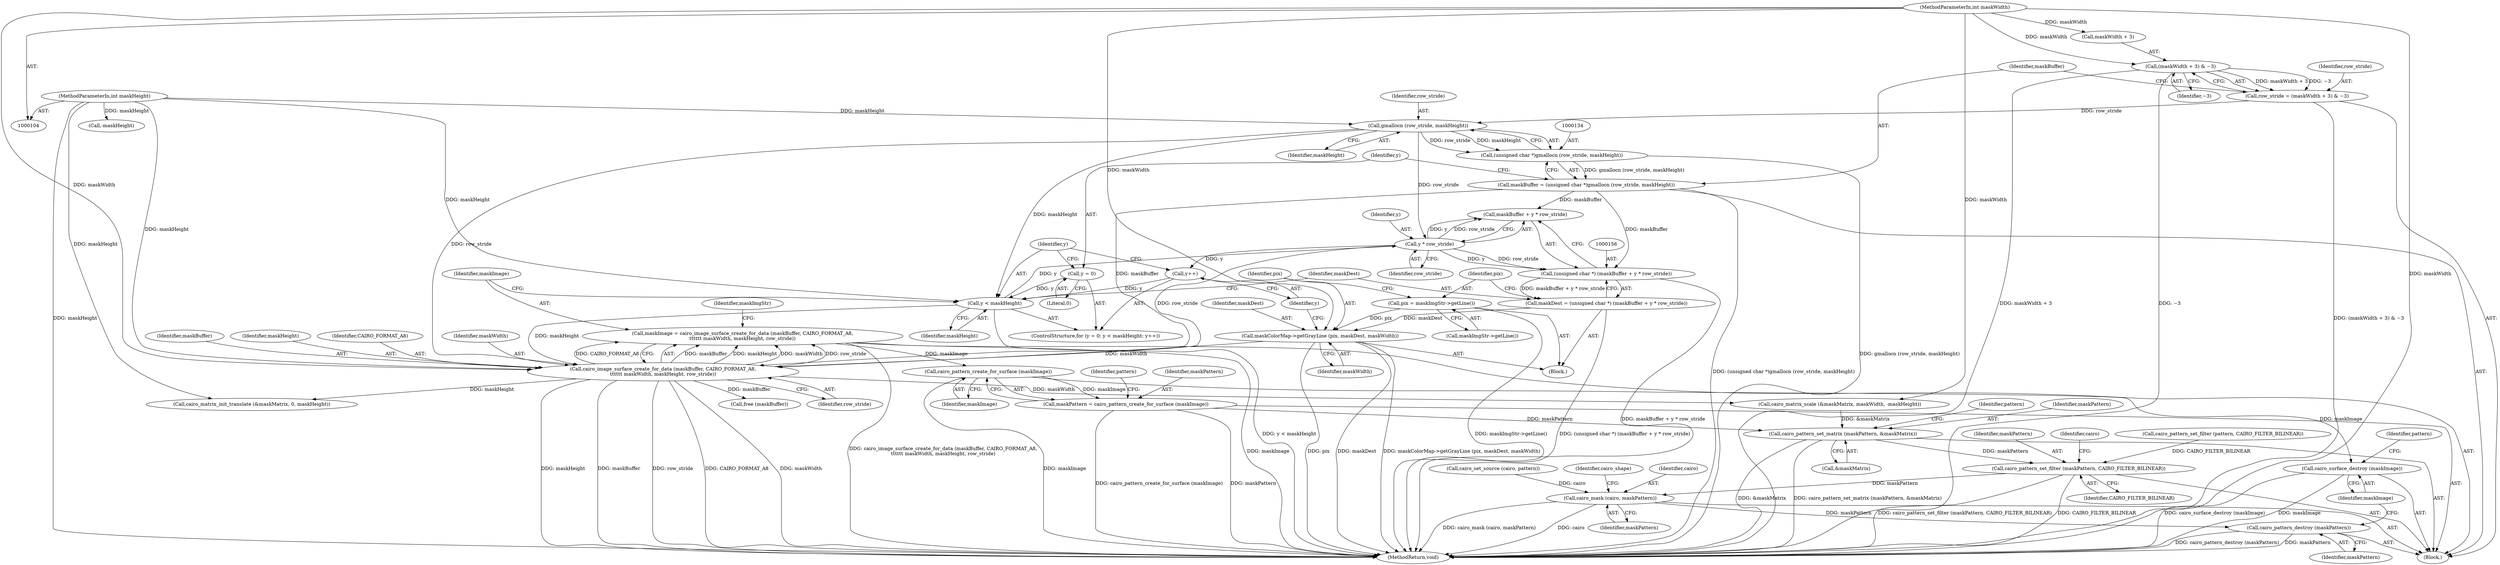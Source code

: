digraph "0_poppler_7b2d314a61fd0e12f47c62996cb49ec0d1ba747a_3@API" {
"1000266" [label="(Call,cairo_pattern_create_for_surface (maskImage))"];
"1000169" [label="(Call,maskImage = cairo_image_surface_create_for_data (maskBuffer, CAIRO_FORMAT_A8,\n\t\t\t\t\t\t maskWidth, maskHeight, row_stride))"];
"1000171" [label="(Call,cairo_image_surface_create_for_data (maskBuffer, CAIRO_FORMAT_A8,\n\t\t\t\t\t\t maskWidth, maskHeight, row_stride))"];
"1000131" [label="(Call,maskBuffer = (unsigned char *)gmallocn (row_stride, maskHeight))"];
"1000133" [label="(Call,(unsigned char *)gmallocn (row_stride, maskHeight))"];
"1000135" [label="(Call,gmallocn (row_stride, maskHeight))"];
"1000123" [label="(Call,row_stride = (maskWidth + 3) & ~3)"];
"1000125" [label="(Call,(maskWidth + 3) & ~3)"];
"1000112" [label="(MethodParameterIn,int maskWidth)"];
"1000113" [label="(MethodParameterIn,int maskHeight)"];
"1000165" [label="(Call,maskColorMap->getGrayLine (pix, maskDest, maskWidth))"];
"1000162" [label="(Call,pix = maskImgStr->getLine())"];
"1000153" [label="(Call,maskDest = (unsigned char *) (maskBuffer + y * row_stride))"];
"1000155" [label="(Call,(unsigned char *) (maskBuffer + y * row_stride))"];
"1000159" [label="(Call,y * row_stride)"];
"1000147" [label="(Call,y < maskHeight)"];
"1000150" [label="(Call,y++)"];
"1000144" [label="(Call,y = 0)"];
"1000264" [label="(Call,maskPattern = cairo_pattern_create_for_surface (maskImage))"];
"1000307" [label="(Call,cairo_pattern_set_matrix (maskPattern, &maskMatrix))"];
"1000314" [label="(Call,cairo_pattern_set_filter (maskPattern, CAIRO_FILTER_BILINEAR))"];
"1000320" [label="(Call,cairo_mask (cairo, maskPattern))"];
"1000334" [label="(Call,cairo_pattern_destroy (maskPattern))"];
"1000336" [label="(Call,cairo_surface_destroy (maskImage))"];
"1000159" [label="(Call,y * row_stride)"];
"1000137" [label="(Identifier,maskHeight)"];
"1000170" [label="(Identifier,maskImage)"];
"1000113" [label="(MethodParameterIn,int maskHeight)"];
"1000267" [label="(Identifier,maskImage)"];
"1000166" [label="(Identifier,pix)"];
"1000311" [label="(Call,cairo_pattern_set_filter (pattern, CAIRO_FILTER_BILINEAR))"];
"1000162" [label="(Call,pix = maskImgStr->getLine())"];
"1000178" [label="(Identifier,maskImgStr)"];
"1000174" [label="(Identifier,maskWidth)"];
"1000336" [label="(Call,cairo_surface_destroy (maskImage))"];
"1000169" [label="(Call,maskImage = cairo_image_surface_create_for_data (maskBuffer, CAIRO_FORMAT_A8,\n\t\t\t\t\t\t maskWidth, maskHeight, row_stride))"];
"1000112" [label="(MethodParameterIn,int maskWidth)"];
"1000153" [label="(Call,maskDest = (unsigned char *) (maskBuffer + y * row_stride))"];
"1000307" [label="(Call,cairo_pattern_set_matrix (maskPattern, &maskMatrix))"];
"1000320" [label="(Call,cairo_mask (cairo, maskPattern))"];
"1000163" [label="(Identifier,pix)"];
"1000151" [label="(Identifier,y)"];
"1000344" [label="(Call,free (maskBuffer))"];
"1000270" [label="(Identifier,pattern)"];
"1000147" [label="(Call,y < maskHeight)"];
"1000172" [label="(Identifier,maskBuffer)"];
"1000124" [label="(Identifier,row_stride)"];
"1000324" [label="(Identifier,cairo_shape)"];
"1000175" [label="(Identifier,maskHeight)"];
"1000131" [label="(Call,maskBuffer = (unsigned char *)gmallocn (row_stride, maskHeight))"];
"1000265" [label="(Identifier,maskPattern)"];
"1000123" [label="(Call,row_stride = (maskWidth + 3) & ~3)"];
"1000348" [label="(MethodReturn,void)"];
"1000322" [label="(Identifier,maskPattern)"];
"1000297" [label="(Call,cairo_matrix_scale (&maskMatrix, maskWidth, -maskHeight))"];
"1000266" [label="(Call,cairo_pattern_create_for_surface (maskImage))"];
"1000133" [label="(Call,(unsigned char *)gmallocn (row_stride, maskHeight))"];
"1000292" [label="(Call,cairo_matrix_init_translate (&maskMatrix, 0, maskHeight))"];
"1000126" [label="(Call,maskWidth + 3)"];
"1000164" [label="(Call,maskImgStr->getLine())"];
"1000160" [label="(Identifier,y)"];
"1000154" [label="(Identifier,maskDest)"];
"1000132" [label="(Identifier,maskBuffer)"];
"1000315" [label="(Identifier,maskPattern)"];
"1000161" [label="(Identifier,row_stride)"];
"1000318" [label="(Identifier,cairo)"];
"1000155" [label="(Call,(unsigned char *) (maskBuffer + y * row_stride))"];
"1000152" [label="(Block,)"];
"1000308" [label="(Identifier,maskPattern)"];
"1000115" [label="(Block,)"];
"1000157" [label="(Call,maskBuffer + y * row_stride)"];
"1000301" [label="(Call,-maskHeight)"];
"1000314" [label="(Call,cairo_pattern_set_filter (maskPattern, CAIRO_FILTER_BILINEAR))"];
"1000176" [label="(Identifier,row_stride)"];
"1000309" [label="(Call,&maskMatrix)"];
"1000149" [label="(Identifier,maskHeight)"];
"1000165" [label="(Call,maskColorMap->getGrayLine (pix, maskDest, maskWidth))"];
"1000145" [label="(Identifier,y)"];
"1000136" [label="(Identifier,row_stride)"];
"1000321" [label="(Identifier,cairo)"];
"1000334" [label="(Call,cairo_pattern_destroy (maskPattern))"];
"1000143" [label="(ControlStructure,for (y = 0; y < maskHeight; y++))"];
"1000264" [label="(Call,maskPattern = cairo_pattern_create_for_surface (maskImage))"];
"1000129" [label="(Identifier,~3)"];
"1000144" [label="(Call,y = 0)"];
"1000335" [label="(Identifier,maskPattern)"];
"1000150" [label="(Call,y++)"];
"1000135" [label="(Call,gmallocn (row_stride, maskHeight))"];
"1000146" [label="(Literal,0)"];
"1000316" [label="(Identifier,CAIRO_FILTER_BILINEAR)"];
"1000167" [label="(Identifier,maskDest)"];
"1000125" [label="(Call,(maskWidth + 3) & ~3)"];
"1000312" [label="(Identifier,pattern)"];
"1000337" [label="(Identifier,maskImage)"];
"1000168" [label="(Identifier,maskWidth)"];
"1000148" [label="(Identifier,y)"];
"1000173" [label="(Identifier,CAIRO_FORMAT_A8)"];
"1000317" [label="(Call,cairo_set_source (cairo, pattern))"];
"1000339" [label="(Identifier,pattern)"];
"1000171" [label="(Call,cairo_image_surface_create_for_data (maskBuffer, CAIRO_FORMAT_A8,\n\t\t\t\t\t\t maskWidth, maskHeight, row_stride))"];
"1000266" -> "1000264"  [label="AST: "];
"1000266" -> "1000267"  [label="CFG: "];
"1000267" -> "1000266"  [label="AST: "];
"1000264" -> "1000266"  [label="CFG: "];
"1000266" -> "1000348"  [label="DDG: maskImage"];
"1000266" -> "1000264"  [label="DDG: maskImage"];
"1000169" -> "1000266"  [label="DDG: maskImage"];
"1000266" -> "1000336"  [label="DDG: maskImage"];
"1000169" -> "1000115"  [label="AST: "];
"1000169" -> "1000171"  [label="CFG: "];
"1000170" -> "1000169"  [label="AST: "];
"1000171" -> "1000169"  [label="AST: "];
"1000178" -> "1000169"  [label="CFG: "];
"1000169" -> "1000348"  [label="DDG: cairo_image_surface_create_for_data (maskBuffer, CAIRO_FORMAT_A8,\n\t\t\t\t\t\t maskWidth, maskHeight, row_stride)"];
"1000169" -> "1000348"  [label="DDG: maskImage"];
"1000171" -> "1000169"  [label="DDG: maskBuffer"];
"1000171" -> "1000169"  [label="DDG: maskHeight"];
"1000171" -> "1000169"  [label="DDG: maskWidth"];
"1000171" -> "1000169"  [label="DDG: row_stride"];
"1000171" -> "1000169"  [label="DDG: CAIRO_FORMAT_A8"];
"1000171" -> "1000176"  [label="CFG: "];
"1000172" -> "1000171"  [label="AST: "];
"1000173" -> "1000171"  [label="AST: "];
"1000174" -> "1000171"  [label="AST: "];
"1000175" -> "1000171"  [label="AST: "];
"1000176" -> "1000171"  [label="AST: "];
"1000171" -> "1000348"  [label="DDG: maskBuffer"];
"1000171" -> "1000348"  [label="DDG: row_stride"];
"1000171" -> "1000348"  [label="DDG: CAIRO_FORMAT_A8"];
"1000171" -> "1000348"  [label="DDG: maskWidth"];
"1000171" -> "1000348"  [label="DDG: maskHeight"];
"1000131" -> "1000171"  [label="DDG: maskBuffer"];
"1000165" -> "1000171"  [label="DDG: maskWidth"];
"1000112" -> "1000171"  [label="DDG: maskWidth"];
"1000147" -> "1000171"  [label="DDG: maskHeight"];
"1000113" -> "1000171"  [label="DDG: maskHeight"];
"1000135" -> "1000171"  [label="DDG: row_stride"];
"1000159" -> "1000171"  [label="DDG: row_stride"];
"1000171" -> "1000292"  [label="DDG: maskHeight"];
"1000171" -> "1000297"  [label="DDG: maskWidth"];
"1000171" -> "1000344"  [label="DDG: maskBuffer"];
"1000131" -> "1000115"  [label="AST: "];
"1000131" -> "1000133"  [label="CFG: "];
"1000132" -> "1000131"  [label="AST: "];
"1000133" -> "1000131"  [label="AST: "];
"1000145" -> "1000131"  [label="CFG: "];
"1000131" -> "1000348"  [label="DDG: (unsigned char *)gmallocn (row_stride, maskHeight)"];
"1000133" -> "1000131"  [label="DDG: gmallocn (row_stride, maskHeight)"];
"1000131" -> "1000155"  [label="DDG: maskBuffer"];
"1000131" -> "1000157"  [label="DDG: maskBuffer"];
"1000133" -> "1000135"  [label="CFG: "];
"1000134" -> "1000133"  [label="AST: "];
"1000135" -> "1000133"  [label="AST: "];
"1000133" -> "1000348"  [label="DDG: gmallocn (row_stride, maskHeight)"];
"1000135" -> "1000133"  [label="DDG: row_stride"];
"1000135" -> "1000133"  [label="DDG: maskHeight"];
"1000135" -> "1000137"  [label="CFG: "];
"1000136" -> "1000135"  [label="AST: "];
"1000137" -> "1000135"  [label="AST: "];
"1000123" -> "1000135"  [label="DDG: row_stride"];
"1000113" -> "1000135"  [label="DDG: maskHeight"];
"1000135" -> "1000147"  [label="DDG: maskHeight"];
"1000135" -> "1000159"  [label="DDG: row_stride"];
"1000123" -> "1000115"  [label="AST: "];
"1000123" -> "1000125"  [label="CFG: "];
"1000124" -> "1000123"  [label="AST: "];
"1000125" -> "1000123"  [label="AST: "];
"1000132" -> "1000123"  [label="CFG: "];
"1000123" -> "1000348"  [label="DDG: (maskWidth + 3) & ~3"];
"1000125" -> "1000123"  [label="DDG: maskWidth + 3"];
"1000125" -> "1000123"  [label="DDG: ~3"];
"1000125" -> "1000129"  [label="CFG: "];
"1000126" -> "1000125"  [label="AST: "];
"1000129" -> "1000125"  [label="AST: "];
"1000125" -> "1000348"  [label="DDG: maskWidth + 3"];
"1000125" -> "1000348"  [label="DDG: ~3"];
"1000112" -> "1000125"  [label="DDG: maskWidth"];
"1000112" -> "1000104"  [label="AST: "];
"1000112" -> "1000348"  [label="DDG: maskWidth"];
"1000112" -> "1000126"  [label="DDG: maskWidth"];
"1000112" -> "1000165"  [label="DDG: maskWidth"];
"1000112" -> "1000297"  [label="DDG: maskWidth"];
"1000113" -> "1000104"  [label="AST: "];
"1000113" -> "1000348"  [label="DDG: maskHeight"];
"1000113" -> "1000147"  [label="DDG: maskHeight"];
"1000113" -> "1000292"  [label="DDG: maskHeight"];
"1000113" -> "1000301"  [label="DDG: maskHeight"];
"1000165" -> "1000152"  [label="AST: "];
"1000165" -> "1000168"  [label="CFG: "];
"1000166" -> "1000165"  [label="AST: "];
"1000167" -> "1000165"  [label="AST: "];
"1000168" -> "1000165"  [label="AST: "];
"1000151" -> "1000165"  [label="CFG: "];
"1000165" -> "1000348"  [label="DDG: pix"];
"1000165" -> "1000348"  [label="DDG: maskDest"];
"1000165" -> "1000348"  [label="DDG: maskColorMap->getGrayLine (pix, maskDest, maskWidth)"];
"1000162" -> "1000165"  [label="DDG: pix"];
"1000153" -> "1000165"  [label="DDG: maskDest"];
"1000162" -> "1000152"  [label="AST: "];
"1000162" -> "1000164"  [label="CFG: "];
"1000163" -> "1000162"  [label="AST: "];
"1000164" -> "1000162"  [label="AST: "];
"1000166" -> "1000162"  [label="CFG: "];
"1000162" -> "1000348"  [label="DDG: maskImgStr->getLine()"];
"1000153" -> "1000152"  [label="AST: "];
"1000153" -> "1000155"  [label="CFG: "];
"1000154" -> "1000153"  [label="AST: "];
"1000155" -> "1000153"  [label="AST: "];
"1000163" -> "1000153"  [label="CFG: "];
"1000153" -> "1000348"  [label="DDG: (unsigned char *) (maskBuffer + y * row_stride)"];
"1000155" -> "1000153"  [label="DDG: maskBuffer + y * row_stride"];
"1000155" -> "1000157"  [label="CFG: "];
"1000156" -> "1000155"  [label="AST: "];
"1000157" -> "1000155"  [label="AST: "];
"1000155" -> "1000348"  [label="DDG: maskBuffer + y * row_stride"];
"1000159" -> "1000155"  [label="DDG: y"];
"1000159" -> "1000155"  [label="DDG: row_stride"];
"1000159" -> "1000157"  [label="AST: "];
"1000159" -> "1000161"  [label="CFG: "];
"1000160" -> "1000159"  [label="AST: "];
"1000161" -> "1000159"  [label="AST: "];
"1000157" -> "1000159"  [label="CFG: "];
"1000159" -> "1000150"  [label="DDG: y"];
"1000159" -> "1000157"  [label="DDG: y"];
"1000159" -> "1000157"  [label="DDG: row_stride"];
"1000147" -> "1000159"  [label="DDG: y"];
"1000147" -> "1000143"  [label="AST: "];
"1000147" -> "1000149"  [label="CFG: "];
"1000148" -> "1000147"  [label="AST: "];
"1000149" -> "1000147"  [label="AST: "];
"1000154" -> "1000147"  [label="CFG: "];
"1000170" -> "1000147"  [label="CFG: "];
"1000147" -> "1000348"  [label="DDG: y < maskHeight"];
"1000150" -> "1000147"  [label="DDG: y"];
"1000144" -> "1000147"  [label="DDG: y"];
"1000150" -> "1000143"  [label="AST: "];
"1000150" -> "1000151"  [label="CFG: "];
"1000151" -> "1000150"  [label="AST: "];
"1000148" -> "1000150"  [label="CFG: "];
"1000144" -> "1000143"  [label="AST: "];
"1000144" -> "1000146"  [label="CFG: "];
"1000145" -> "1000144"  [label="AST: "];
"1000146" -> "1000144"  [label="AST: "];
"1000148" -> "1000144"  [label="CFG: "];
"1000264" -> "1000115"  [label="AST: "];
"1000265" -> "1000264"  [label="AST: "];
"1000270" -> "1000264"  [label="CFG: "];
"1000264" -> "1000348"  [label="DDG: maskPattern"];
"1000264" -> "1000348"  [label="DDG: cairo_pattern_create_for_surface (maskImage)"];
"1000264" -> "1000307"  [label="DDG: maskPattern"];
"1000307" -> "1000115"  [label="AST: "];
"1000307" -> "1000309"  [label="CFG: "];
"1000308" -> "1000307"  [label="AST: "];
"1000309" -> "1000307"  [label="AST: "];
"1000312" -> "1000307"  [label="CFG: "];
"1000307" -> "1000348"  [label="DDG: &maskMatrix"];
"1000307" -> "1000348"  [label="DDG: cairo_pattern_set_matrix (maskPattern, &maskMatrix)"];
"1000297" -> "1000307"  [label="DDG: &maskMatrix"];
"1000307" -> "1000314"  [label="DDG: maskPattern"];
"1000314" -> "1000115"  [label="AST: "];
"1000314" -> "1000316"  [label="CFG: "];
"1000315" -> "1000314"  [label="AST: "];
"1000316" -> "1000314"  [label="AST: "];
"1000318" -> "1000314"  [label="CFG: "];
"1000314" -> "1000348"  [label="DDG: CAIRO_FILTER_BILINEAR"];
"1000314" -> "1000348"  [label="DDG: cairo_pattern_set_filter (maskPattern, CAIRO_FILTER_BILINEAR)"];
"1000311" -> "1000314"  [label="DDG: CAIRO_FILTER_BILINEAR"];
"1000314" -> "1000320"  [label="DDG: maskPattern"];
"1000320" -> "1000115"  [label="AST: "];
"1000320" -> "1000322"  [label="CFG: "];
"1000321" -> "1000320"  [label="AST: "];
"1000322" -> "1000320"  [label="AST: "];
"1000324" -> "1000320"  [label="CFG: "];
"1000320" -> "1000348"  [label="DDG: cairo"];
"1000320" -> "1000348"  [label="DDG: cairo_mask (cairo, maskPattern)"];
"1000317" -> "1000320"  [label="DDG: cairo"];
"1000320" -> "1000334"  [label="DDG: maskPattern"];
"1000334" -> "1000115"  [label="AST: "];
"1000334" -> "1000335"  [label="CFG: "];
"1000335" -> "1000334"  [label="AST: "];
"1000337" -> "1000334"  [label="CFG: "];
"1000334" -> "1000348"  [label="DDG: cairo_pattern_destroy (maskPattern)"];
"1000334" -> "1000348"  [label="DDG: maskPattern"];
"1000336" -> "1000115"  [label="AST: "];
"1000336" -> "1000337"  [label="CFG: "];
"1000337" -> "1000336"  [label="AST: "];
"1000339" -> "1000336"  [label="CFG: "];
"1000336" -> "1000348"  [label="DDG: cairo_surface_destroy (maskImage)"];
"1000336" -> "1000348"  [label="DDG: maskImage"];
}
